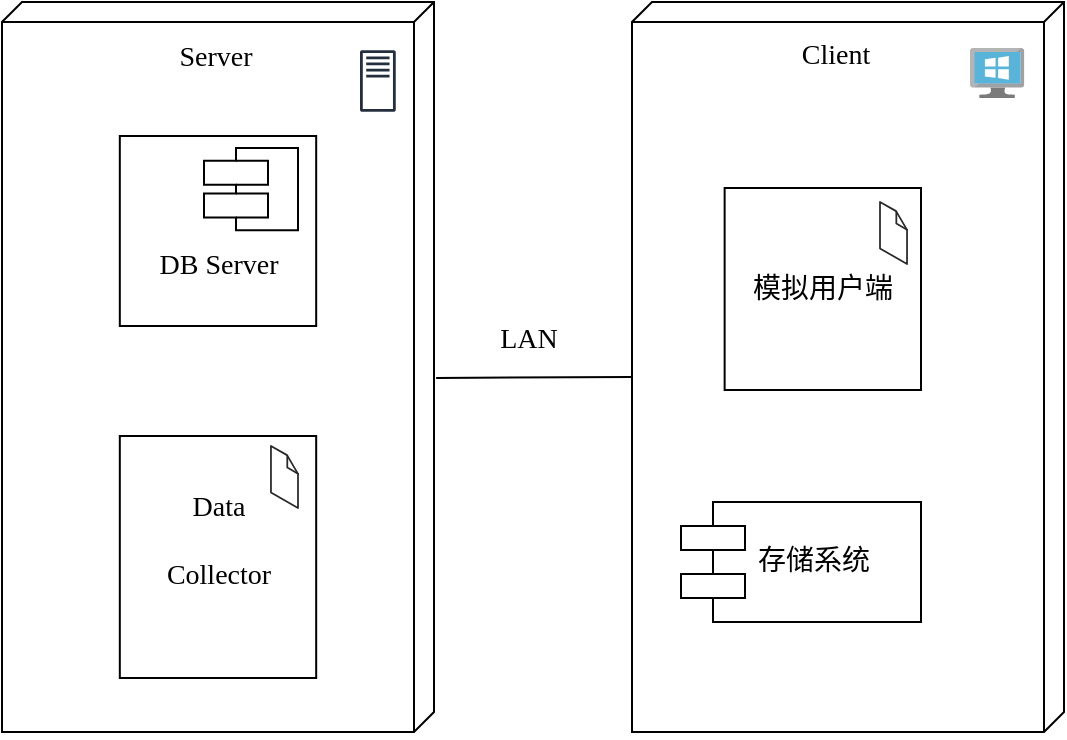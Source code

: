 <mxfile version="13.8.8" type="github">
  <diagram name="Page-1" id="5f0bae14-7c28-e335-631c-24af17079c00">
    <mxGraphModel dx="1410" dy="659" grid="0" gridSize="10" guides="1" tooltips="1" connect="1" arrows="1" fold="1" page="1" pageScale="1" pageWidth="583" pageHeight="413" background="#ffffff" math="0" shadow="0">
      <root>
        <mxCell id="0" />
        <mxCell id="1" parent="0" />
        <mxCell id="ESJKRHNAh0f4WvLUrO58-4" value="" style="group" vertex="1" connectable="0" parent="1">
          <mxGeometry x="31" y="27" width="216" height="365" as="geometry" />
        </mxCell>
        <mxCell id="39150e848f15840c-1" value="" style="verticalAlign=top;align=center;spacingTop=8;spacingLeft=2;spacingRight=12;shape=cube;size=10;direction=south;fontStyle=4;html=1;rounded=0;shadow=0;comic=0;labelBackgroundColor=none;strokeWidth=1;fontFamily=Verdana;fontSize=12" parent="ESJKRHNAh0f4WvLUrO58-4" vertex="1">
          <mxGeometry y="-3" width="216" height="365" as="geometry" />
        </mxCell>
        <mxCell id="39150e848f15840c-4" value="&lt;font style=&quot;font-size: 14px&quot;&gt;&lt;br&gt;&lt;br&gt;DB Server&lt;/font&gt;" style="html=1;rounded=0;shadow=0;comic=0;labelBackgroundColor=none;strokeWidth=1;fontFamily=Verdana;fontSize=12;align=center;" parent="ESJKRHNAh0f4WvLUrO58-4" vertex="1">
          <mxGeometry x="58.91" y="64" width="98.18" height="95" as="geometry" />
        </mxCell>
        <mxCell id="39150e848f15840c-5" value="" style="shape=component;align=left;spacingLeft=36;rounded=0;shadow=0;comic=0;labelBackgroundColor=none;strokeWidth=1;fontFamily=Verdana;fontSize=12;html=1;" parent="ESJKRHNAh0f4WvLUrO58-4" vertex="1">
          <mxGeometry x="101" y="70" width="47" height="41.07" as="geometry" />
        </mxCell>
        <mxCell id="ESJKRHNAh0f4WvLUrO58-10" value="&lt;font style=&quot;font-size: 14px&quot; face=&quot;Verdana&quot;&gt;Server&lt;/font&gt;" style="text;html=1;strokeColor=none;fillColor=none;align=center;verticalAlign=middle;whiteSpace=wrap;rounded=0;" vertex="1" parent="ESJKRHNAh0f4WvLUrO58-4">
          <mxGeometry x="87" y="15" width="40" height="20" as="geometry" />
        </mxCell>
        <mxCell id="ESJKRHNAh0f4WvLUrO58-13" value="&lt;font style=&quot;font-size: 14px&quot;&gt;Data &lt;br&gt;&lt;br&gt;Collector&lt;br&gt;&lt;br&gt;&lt;/font&gt;" style="html=1;rounded=0;shadow=0;comic=0;labelBackgroundColor=none;strokeWidth=1;fontFamily=Verdana;fontSize=12;align=center;" vertex="1" parent="ESJKRHNAh0f4WvLUrO58-4">
          <mxGeometry x="58.91" y="214" width="98.18" height="121" as="geometry" />
        </mxCell>
        <mxCell id="ESJKRHNAh0f4WvLUrO58-16" value="" style="outlineConnect=0;fontColor=#232F3E;fillColor=#232F3E;strokeColor=none;verticalLabelPosition=bottom;verticalAlign=top;align=center;html=1;fontSize=12;fontStyle=0;aspect=fixed;pointerEvents=1;shape=mxgraph.aws4.traditional_server;" vertex="1" parent="ESJKRHNAh0f4WvLUrO58-4">
          <mxGeometry x="179" y="21" width="17.88" height="31" as="geometry" />
        </mxCell>
        <mxCell id="ESJKRHNAh0f4WvLUrO58-18" value="" style="verticalLabelPosition=bottom;html=1;verticalAlign=top;strokeWidth=1;align=center;outlineConnect=0;dashed=0;outlineConnect=0;shape=mxgraph.aws3d.file;aspect=fixed;strokeColor=#292929;gradientColor=none;fontSize=12;fontColor=#000000;fillColor=#FFFFFF;" vertex="1" parent="ESJKRHNAh0f4WvLUrO58-4">
          <mxGeometry x="134.48" y="219" width="13.52" height="31" as="geometry" />
        </mxCell>
        <mxCell id="ESJKRHNAh0f4WvLUrO58-5" value="" style="group" vertex="1" connectable="0" parent="1">
          <mxGeometry x="346" y="27" width="216" height="365" as="geometry" />
        </mxCell>
        <mxCell id="ESJKRHNAh0f4WvLUrO58-6" value="" style="verticalAlign=top;align=left;spacingTop=8;spacingLeft=2;spacingRight=12;shape=cube;size=10;direction=south;fontStyle=4;html=1;rounded=0;shadow=0;comic=0;labelBackgroundColor=none;strokeWidth=1;fontFamily=Verdana;fontSize=12" vertex="1" parent="ESJKRHNAh0f4WvLUrO58-5">
          <mxGeometry y="-3" width="216" height="365" as="geometry" />
        </mxCell>
        <mxCell id="ESJKRHNAh0f4WvLUrO58-9" value="&lt;font style=&quot;font-size: 14px&quot;&gt;存储系统&lt;/font&gt;" style="shape=component;align=left;spacingLeft=36;rounded=0;shadow=0;comic=0;labelBackgroundColor=none;strokeWidth=1;fontFamily=Verdana;fontSize=12;html=1;" vertex="1" parent="ESJKRHNAh0f4WvLUrO58-5">
          <mxGeometry x="24.5" y="247" width="120" height="60" as="geometry" />
        </mxCell>
        <mxCell id="ESJKRHNAh0f4WvLUrO58-19" value="&lt;font style=&quot;font-size: 14px&quot; face=&quot;Verdana&quot;&gt;Client&lt;/font&gt;" style="text;html=1;strokeColor=none;fillColor=none;align=center;verticalAlign=middle;whiteSpace=wrap;rounded=0;" vertex="1" parent="ESJKRHNAh0f4WvLUrO58-5">
          <mxGeometry x="82" y="14" width="40" height="20" as="geometry" />
        </mxCell>
        <mxCell id="ESJKRHNAh0f4WvLUrO58-21" value="" style="aspect=fixed;html=1;points=[];align=center;image;fontSize=12;image=img/lib/mscae/VirtualMachineWindows.svg;strokeColor=#000000;fillColor=#FFFFFF;gradientColor=none;" vertex="1" parent="ESJKRHNAh0f4WvLUrO58-5">
          <mxGeometry x="169" y="20" width="27.17" height="25" as="geometry" />
        </mxCell>
        <mxCell id="ESJKRHNAh0f4WvLUrO58-23" value="&lt;font style=&quot;font-size: 14px&quot;&gt;模拟用户端&lt;br&gt;&lt;/font&gt;" style="html=1;rounded=0;shadow=0;comic=0;labelBackgroundColor=none;strokeWidth=1;fontFamily=Verdana;fontSize=12;align=center;" vertex="1" parent="ESJKRHNAh0f4WvLUrO58-5">
          <mxGeometry x="46.32" y="90" width="98.18" height="101" as="geometry" />
        </mxCell>
        <mxCell id="ESJKRHNAh0f4WvLUrO58-24" value="" style="verticalLabelPosition=bottom;html=1;verticalAlign=top;strokeWidth=1;align=center;outlineConnect=0;dashed=0;outlineConnect=0;shape=mxgraph.aws3d.file;aspect=fixed;strokeColor=#292929;gradientColor=none;fontSize=12;fontColor=#000000;fillColor=#FFFFFF;" vertex="1" parent="ESJKRHNAh0f4WvLUrO58-5">
          <mxGeometry x="124" y="97" width="13.52" height="31" as="geometry" />
        </mxCell>
        <mxCell id="ESJKRHNAh0f4WvLUrO58-25" value="" style="endArrow=none;html=1;fontSize=12;fontColor=#000000;entryX=0;entryY=0;entryDx=187.5;entryDy=216;entryPerimeter=0;exitX=0.515;exitY=-0.005;exitDx=0;exitDy=0;exitPerimeter=0;" edge="1" parent="1" source="39150e848f15840c-1" target="ESJKRHNAh0f4WvLUrO58-6">
          <mxGeometry width="50" height="50" relative="1" as="geometry">
            <mxPoint x="247" y="212" as="sourcePoint" />
            <mxPoint x="522" y="270" as="targetPoint" />
          </mxGeometry>
        </mxCell>
        <mxCell id="ESJKRHNAh0f4WvLUrO58-27" value="&lt;font style=&quot;font-size: 14px&quot; face=&quot;Verdana&quot;&gt;LAN&lt;/font&gt;" style="text;html=1;align=center;verticalAlign=middle;resizable=0;points=[];autosize=1;fontSize=12;fontColor=#000000;" vertex="1" parent="1">
          <mxGeometry x="275" y="183" width="38" height="19" as="geometry" />
        </mxCell>
      </root>
    </mxGraphModel>
  </diagram>
</mxfile>
